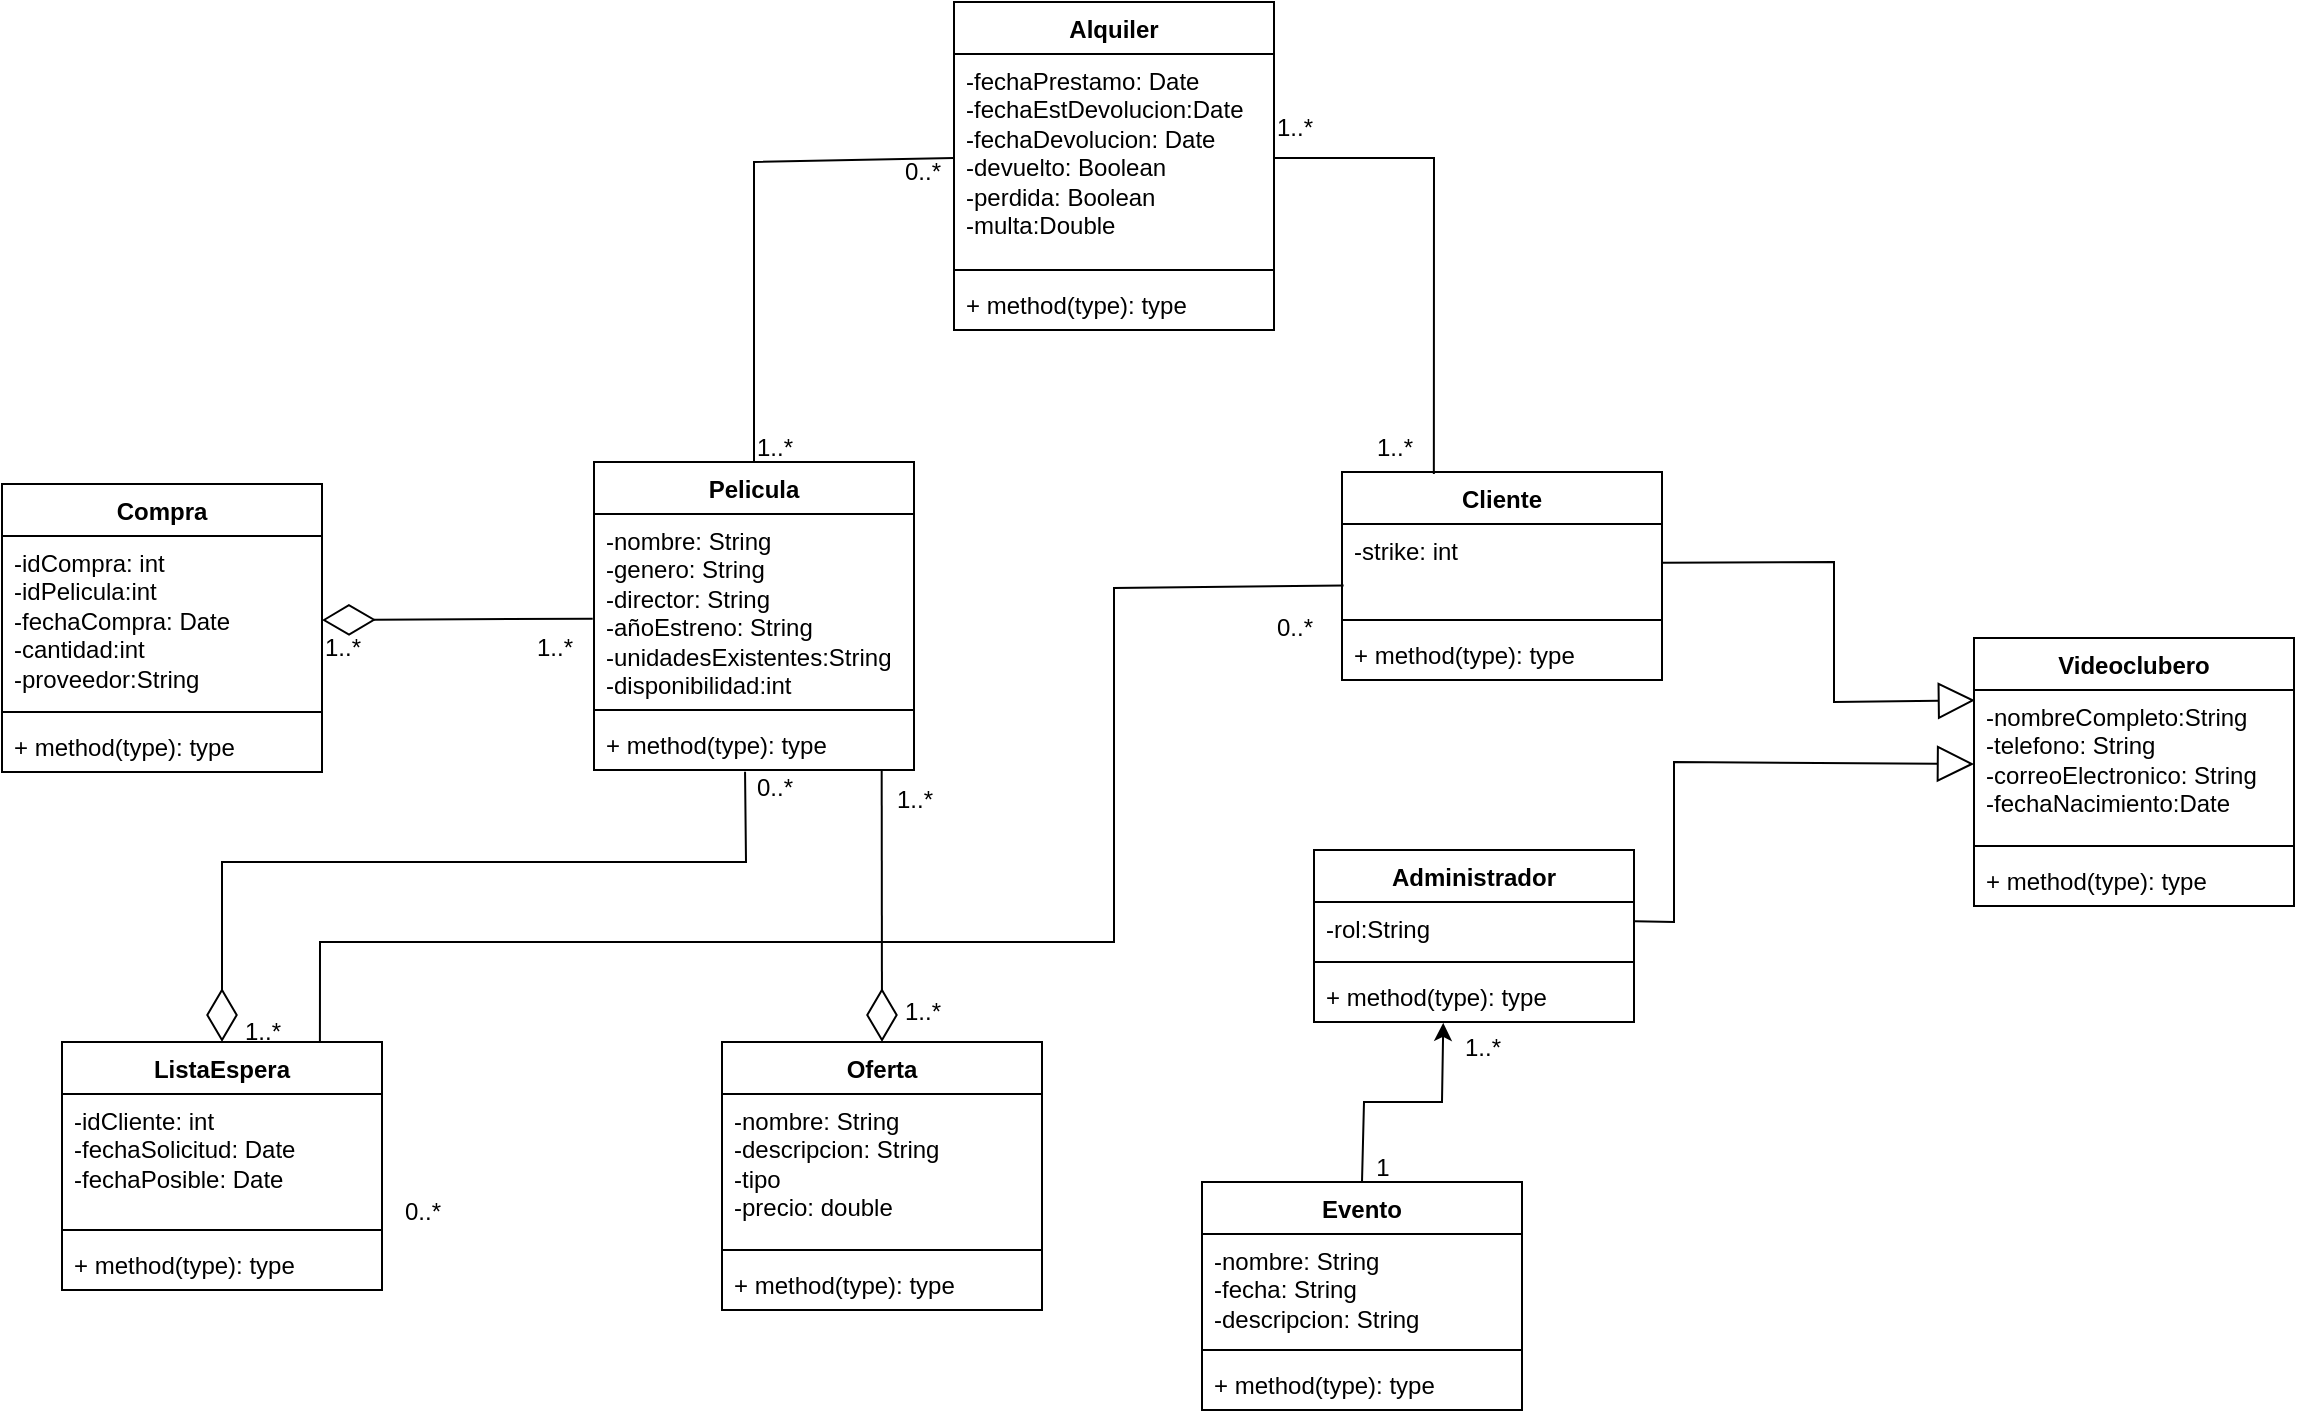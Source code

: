 <mxfile version="24.7.8">
  <diagram name="Página-1" id="vls6u_kaG9pBB_KCS8Nl">
    <mxGraphModel dx="662" dy="1523" grid="1" gridSize="10" guides="1" tooltips="1" connect="1" arrows="1" fold="1" page="1" pageScale="1" pageWidth="827" pageHeight="1169" math="0" shadow="0">
      <root>
        <mxCell id="0" />
        <mxCell id="1" parent="0" />
        <mxCell id="8tFzFH8piLX-UxsuMstV-1" value="Pelicula" style="swimlane;fontStyle=1;align=center;verticalAlign=top;childLayout=stackLayout;horizontal=1;startSize=26;horizontalStack=0;resizeParent=1;resizeParentMax=0;resizeLast=0;collapsible=1;marginBottom=0;whiteSpace=wrap;html=1;" parent="1" vertex="1">
          <mxGeometry x="376" y="120" width="160" height="154" as="geometry" />
        </mxCell>
        <mxCell id="8tFzFH8piLX-UxsuMstV-2" value="-nombre: String&lt;div&gt;-genero: String&lt;/div&gt;&lt;div&gt;-director: String&lt;/div&gt;&lt;div&gt;-añoEstreno: String&lt;/div&gt;&lt;div&gt;-unidadesExistentes:String&lt;/div&gt;&lt;div&gt;-disponibilidad:int&lt;/div&gt;" style="text;strokeColor=none;fillColor=none;align=left;verticalAlign=top;spacingLeft=4;spacingRight=4;overflow=hidden;rotatable=0;points=[[0,0.5],[1,0.5]];portConstraint=eastwest;whiteSpace=wrap;html=1;" parent="8tFzFH8piLX-UxsuMstV-1" vertex="1">
          <mxGeometry y="26" width="160" height="94" as="geometry" />
        </mxCell>
        <mxCell id="8tFzFH8piLX-UxsuMstV-3" value="" style="line;strokeWidth=1;fillColor=none;align=left;verticalAlign=middle;spacingTop=-1;spacingLeft=3;spacingRight=3;rotatable=0;labelPosition=right;points=[];portConstraint=eastwest;strokeColor=inherit;" parent="8tFzFH8piLX-UxsuMstV-1" vertex="1">
          <mxGeometry y="120" width="160" height="8" as="geometry" />
        </mxCell>
        <mxCell id="8tFzFH8piLX-UxsuMstV-4" value="+ method(type): type" style="text;strokeColor=none;fillColor=none;align=left;verticalAlign=top;spacingLeft=4;spacingRight=4;overflow=hidden;rotatable=0;points=[[0,0.5],[1,0.5]];portConstraint=eastwest;whiteSpace=wrap;html=1;" parent="8tFzFH8piLX-UxsuMstV-1" vertex="1">
          <mxGeometry y="128" width="160" height="26" as="geometry" />
        </mxCell>
        <mxCell id="8tFzFH8piLX-UxsuMstV-5" value="Cliente" style="swimlane;fontStyle=1;align=center;verticalAlign=top;childLayout=stackLayout;horizontal=1;startSize=26;horizontalStack=0;resizeParent=1;resizeParentMax=0;resizeLast=0;collapsible=1;marginBottom=0;whiteSpace=wrap;html=1;" parent="1" vertex="1">
          <mxGeometry x="750" y="125" width="160" height="104" as="geometry" />
        </mxCell>
        <mxCell id="8tFzFH8piLX-UxsuMstV-6" value="&lt;div&gt;-strike: int&lt;/div&gt;" style="text;strokeColor=none;fillColor=none;align=left;verticalAlign=top;spacingLeft=4;spacingRight=4;overflow=hidden;rotatable=0;points=[[0,0.5],[1,0.5]];portConstraint=eastwest;whiteSpace=wrap;html=1;" parent="8tFzFH8piLX-UxsuMstV-5" vertex="1">
          <mxGeometry y="26" width="160" height="44" as="geometry" />
        </mxCell>
        <mxCell id="8tFzFH8piLX-UxsuMstV-7" value="" style="line;strokeWidth=1;fillColor=none;align=left;verticalAlign=middle;spacingTop=-1;spacingLeft=3;spacingRight=3;rotatable=0;labelPosition=right;points=[];portConstraint=eastwest;strokeColor=inherit;" parent="8tFzFH8piLX-UxsuMstV-5" vertex="1">
          <mxGeometry y="70" width="160" height="8" as="geometry" />
        </mxCell>
        <mxCell id="8tFzFH8piLX-UxsuMstV-8" value="+ method(type): type" style="text;strokeColor=none;fillColor=none;align=left;verticalAlign=top;spacingLeft=4;spacingRight=4;overflow=hidden;rotatable=0;points=[[0,0.5],[1,0.5]];portConstraint=eastwest;whiteSpace=wrap;html=1;" parent="8tFzFH8piLX-UxsuMstV-5" vertex="1">
          <mxGeometry y="78" width="160" height="26" as="geometry" />
        </mxCell>
        <mxCell id="8tFzFH8piLX-UxsuMstV-13" value="Alquiler" style="swimlane;fontStyle=1;align=center;verticalAlign=top;childLayout=stackLayout;horizontal=1;startSize=26;horizontalStack=0;resizeParent=1;resizeParentMax=0;resizeLast=0;collapsible=1;marginBottom=0;whiteSpace=wrap;html=1;" parent="1" vertex="1">
          <mxGeometry x="556" y="-110" width="160" height="164" as="geometry" />
        </mxCell>
        <mxCell id="8tFzFH8piLX-UxsuMstV-14" value="-fechaPrestamo: Date&lt;div&gt;-fechaEstDevolucion:Date&lt;/div&gt;&lt;div&gt;-fechaDevolucion: Date&lt;/div&gt;&lt;div&gt;-devuelto: Boolean&lt;/div&gt;&lt;div&gt;-perdida: Boolean&lt;/div&gt;&lt;div&gt;-multa:Double&lt;/div&gt;" style="text;strokeColor=none;fillColor=none;align=left;verticalAlign=top;spacingLeft=4;spacingRight=4;overflow=hidden;rotatable=0;points=[[0,0.5],[1,0.5]];portConstraint=eastwest;whiteSpace=wrap;html=1;" parent="8tFzFH8piLX-UxsuMstV-13" vertex="1">
          <mxGeometry y="26" width="160" height="104" as="geometry" />
        </mxCell>
        <mxCell id="8tFzFH8piLX-UxsuMstV-15" value="" style="line;strokeWidth=1;fillColor=none;align=left;verticalAlign=middle;spacingTop=-1;spacingLeft=3;spacingRight=3;rotatable=0;labelPosition=right;points=[];portConstraint=eastwest;strokeColor=inherit;" parent="8tFzFH8piLX-UxsuMstV-13" vertex="1">
          <mxGeometry y="130" width="160" height="8" as="geometry" />
        </mxCell>
        <mxCell id="8tFzFH8piLX-UxsuMstV-16" value="+ method(type): type" style="text;strokeColor=none;fillColor=none;align=left;verticalAlign=top;spacingLeft=4;spacingRight=4;overflow=hidden;rotatable=0;points=[[0,0.5],[1,0.5]];portConstraint=eastwest;whiteSpace=wrap;html=1;" parent="8tFzFH8piLX-UxsuMstV-13" vertex="1">
          <mxGeometry y="138" width="160" height="26" as="geometry" />
        </mxCell>
        <mxCell id="8tFzFH8piLX-UxsuMstV-17" value="ListaEspera" style="swimlane;fontStyle=1;align=center;verticalAlign=top;childLayout=stackLayout;horizontal=1;startSize=26;horizontalStack=0;resizeParent=1;resizeParentMax=0;resizeLast=0;collapsible=1;marginBottom=0;whiteSpace=wrap;html=1;" parent="1" vertex="1">
          <mxGeometry x="110" y="410" width="160" height="124" as="geometry" />
        </mxCell>
        <mxCell id="8tFzFH8piLX-UxsuMstV-18" value="-idCliente: int&lt;div&gt;-fechaSolicitud: Date&lt;/div&gt;&lt;div&gt;-fechaPosible: Date&lt;/div&gt;" style="text;strokeColor=none;fillColor=none;align=left;verticalAlign=top;spacingLeft=4;spacingRight=4;overflow=hidden;rotatable=0;points=[[0,0.5],[1,0.5]];portConstraint=eastwest;whiteSpace=wrap;html=1;" parent="8tFzFH8piLX-UxsuMstV-17" vertex="1">
          <mxGeometry y="26" width="160" height="64" as="geometry" />
        </mxCell>
        <mxCell id="8tFzFH8piLX-UxsuMstV-19" value="" style="line;strokeWidth=1;fillColor=none;align=left;verticalAlign=middle;spacingTop=-1;spacingLeft=3;spacingRight=3;rotatable=0;labelPosition=right;points=[];portConstraint=eastwest;strokeColor=inherit;" parent="8tFzFH8piLX-UxsuMstV-17" vertex="1">
          <mxGeometry y="90" width="160" height="8" as="geometry" />
        </mxCell>
        <mxCell id="8tFzFH8piLX-UxsuMstV-20" value="+ method(type): type" style="text;strokeColor=none;fillColor=none;align=left;verticalAlign=top;spacingLeft=4;spacingRight=4;overflow=hidden;rotatable=0;points=[[0,0.5],[1,0.5]];portConstraint=eastwest;whiteSpace=wrap;html=1;" parent="8tFzFH8piLX-UxsuMstV-17" vertex="1">
          <mxGeometry y="98" width="160" height="26" as="geometry" />
        </mxCell>
        <mxCell id="8tFzFH8piLX-UxsuMstV-26" value="Compra" style="swimlane;fontStyle=1;align=center;verticalAlign=top;childLayout=stackLayout;horizontal=1;startSize=26;horizontalStack=0;resizeParent=1;resizeParentMax=0;resizeLast=0;collapsible=1;marginBottom=0;whiteSpace=wrap;html=1;" parent="1" vertex="1">
          <mxGeometry x="80" y="131" width="160" height="144" as="geometry" />
        </mxCell>
        <mxCell id="8tFzFH8piLX-UxsuMstV-27" value="-idCompra: int&lt;div&gt;-idPelicula:int&lt;/div&gt;&lt;div&gt;-fechaCompra: Date&lt;/div&gt;&lt;div&gt;-cantidad:int&lt;/div&gt;&lt;div&gt;-proveedor:String&lt;/div&gt;" style="text;strokeColor=none;fillColor=none;align=left;verticalAlign=top;spacingLeft=4;spacingRight=4;overflow=hidden;rotatable=0;points=[[0,0.5],[1,0.5]];portConstraint=eastwest;whiteSpace=wrap;html=1;" parent="8tFzFH8piLX-UxsuMstV-26" vertex="1">
          <mxGeometry y="26" width="160" height="84" as="geometry" />
        </mxCell>
        <mxCell id="8tFzFH8piLX-UxsuMstV-28" value="" style="line;strokeWidth=1;fillColor=none;align=left;verticalAlign=middle;spacingTop=-1;spacingLeft=3;spacingRight=3;rotatable=0;labelPosition=right;points=[];portConstraint=eastwest;strokeColor=inherit;" parent="8tFzFH8piLX-UxsuMstV-26" vertex="1">
          <mxGeometry y="110" width="160" height="8" as="geometry" />
        </mxCell>
        <mxCell id="8tFzFH8piLX-UxsuMstV-29" value="+ method(type): type" style="text;strokeColor=none;fillColor=none;align=left;verticalAlign=top;spacingLeft=4;spacingRight=4;overflow=hidden;rotatable=0;points=[[0,0.5],[1,0.5]];portConstraint=eastwest;whiteSpace=wrap;html=1;" parent="8tFzFH8piLX-UxsuMstV-26" vertex="1">
          <mxGeometry y="118" width="160" height="26" as="geometry" />
        </mxCell>
        <mxCell id="8tFzFH8piLX-UxsuMstV-30" value="" style="endArrow=diamondThin;endFill=0;endSize=24;html=1;rounded=0;exitX=0.472;exitY=1.034;exitDx=0;exitDy=0;exitPerimeter=0;entryX=0.5;entryY=0;entryDx=0;entryDy=0;" parent="1" source="8tFzFH8piLX-UxsuMstV-4" target="8tFzFH8piLX-UxsuMstV-17" edge="1">
          <mxGeometry width="160" relative="1" as="geometry">
            <mxPoint x="516" y="320" as="sourcePoint" />
            <mxPoint x="676" y="320" as="targetPoint" />
            <Array as="points">
              <mxPoint x="452" y="320" />
              <mxPoint x="190" y="320" />
            </Array>
          </mxGeometry>
        </mxCell>
        <mxCell id="8tFzFH8piLX-UxsuMstV-31" value="0..*" style="text;html=1;align=center;verticalAlign=middle;resizable=0;points=[];autosize=1;strokeColor=none;fillColor=none;" parent="1" vertex="1">
          <mxGeometry x="446" y="268" width="40" height="30" as="geometry" />
        </mxCell>
        <mxCell id="8tFzFH8piLX-UxsuMstV-32" value="1..*" style="text;html=1;align=center;verticalAlign=middle;resizable=0;points=[];autosize=1;strokeColor=none;fillColor=none;" parent="1" vertex="1">
          <mxGeometry x="190" y="390" width="40" height="30" as="geometry" />
        </mxCell>
        <mxCell id="8tFzFH8piLX-UxsuMstV-33" value="" style="endArrow=none;html=1;rounded=0;entryX=0.005;entryY=0.699;entryDx=0;entryDy=0;exitX=0.806;exitY=-0.003;exitDx=0;exitDy=0;exitPerimeter=0;entryPerimeter=0;" parent="1" source="8tFzFH8piLX-UxsuMstV-17" target="8tFzFH8piLX-UxsuMstV-6" edge="1">
          <mxGeometry width="50" height="50" relative="1" as="geometry">
            <mxPoint x="636" y="360" as="sourcePoint" />
            <mxPoint x="686" y="310" as="targetPoint" />
            <Array as="points">
              <mxPoint x="239" y="360" />
              <mxPoint x="636" y="360" />
              <mxPoint x="636" y="183" />
            </Array>
          </mxGeometry>
        </mxCell>
        <mxCell id="8tFzFH8piLX-UxsuMstV-34" value="0..*" style="text;html=1;align=center;verticalAlign=middle;resizable=0;points=[];autosize=1;strokeColor=none;fillColor=none;" parent="1" vertex="1">
          <mxGeometry x="706" y="188" width="40" height="30" as="geometry" />
        </mxCell>
        <mxCell id="8tFzFH8piLX-UxsuMstV-35" value="0..*" style="text;html=1;align=center;verticalAlign=middle;resizable=0;points=[];autosize=1;strokeColor=none;fillColor=none;" parent="1" vertex="1">
          <mxGeometry x="270" y="480" width="40" height="30" as="geometry" />
        </mxCell>
        <mxCell id="8tFzFH8piLX-UxsuMstV-41" value="Administrador" style="swimlane;fontStyle=1;align=center;verticalAlign=top;childLayout=stackLayout;horizontal=1;startSize=26;horizontalStack=0;resizeParent=1;resizeParentMax=0;resizeLast=0;collapsible=1;marginBottom=0;whiteSpace=wrap;html=1;" parent="1" vertex="1">
          <mxGeometry x="736" y="314" width="160" height="86" as="geometry" />
        </mxCell>
        <mxCell id="8tFzFH8piLX-UxsuMstV-42" value="-rol:String" style="text;strokeColor=none;fillColor=none;align=left;verticalAlign=top;spacingLeft=4;spacingRight=4;overflow=hidden;rotatable=0;points=[[0,0.5],[1,0.5]];portConstraint=eastwest;whiteSpace=wrap;html=1;" parent="8tFzFH8piLX-UxsuMstV-41" vertex="1">
          <mxGeometry y="26" width="160" height="26" as="geometry" />
        </mxCell>
        <mxCell id="8tFzFH8piLX-UxsuMstV-43" value="" style="line;strokeWidth=1;fillColor=none;align=left;verticalAlign=middle;spacingTop=-1;spacingLeft=3;spacingRight=3;rotatable=0;labelPosition=right;points=[];portConstraint=eastwest;strokeColor=inherit;" parent="8tFzFH8piLX-UxsuMstV-41" vertex="1">
          <mxGeometry y="52" width="160" height="8" as="geometry" />
        </mxCell>
        <mxCell id="8tFzFH8piLX-UxsuMstV-44" value="+ method(type): type" style="text;strokeColor=none;fillColor=none;align=left;verticalAlign=top;spacingLeft=4;spacingRight=4;overflow=hidden;rotatable=0;points=[[0,0.5],[1,0.5]];portConstraint=eastwest;whiteSpace=wrap;html=1;" parent="8tFzFH8piLX-UxsuMstV-41" vertex="1">
          <mxGeometry y="60" width="160" height="26" as="geometry" />
        </mxCell>
        <mxCell id="8tFzFH8piLX-UxsuMstV-45" value="Videoclubero" style="swimlane;fontStyle=1;align=center;verticalAlign=top;childLayout=stackLayout;horizontal=1;startSize=26;horizontalStack=0;resizeParent=1;resizeParentMax=0;resizeLast=0;collapsible=1;marginBottom=0;whiteSpace=wrap;html=1;" parent="1" vertex="1">
          <mxGeometry x="1066" y="208" width="160" height="134" as="geometry" />
        </mxCell>
        <mxCell id="8tFzFH8piLX-UxsuMstV-46" value="-nombreCompleto:String&lt;div&gt;-telefono: String&lt;/div&gt;&lt;div&gt;-correoElectronico: String&lt;/div&gt;&lt;div&gt;-fechaNacimiento:Date&lt;/div&gt;" style="text;strokeColor=none;fillColor=none;align=left;verticalAlign=top;spacingLeft=4;spacingRight=4;overflow=hidden;rotatable=0;points=[[0,0.5],[1,0.5]];portConstraint=eastwest;whiteSpace=wrap;html=1;" parent="8tFzFH8piLX-UxsuMstV-45" vertex="1">
          <mxGeometry y="26" width="160" height="74" as="geometry" />
        </mxCell>
        <mxCell id="8tFzFH8piLX-UxsuMstV-47" value="" style="line;strokeWidth=1;fillColor=none;align=left;verticalAlign=middle;spacingTop=-1;spacingLeft=3;spacingRight=3;rotatable=0;labelPosition=right;points=[];portConstraint=eastwest;strokeColor=inherit;" parent="8tFzFH8piLX-UxsuMstV-45" vertex="1">
          <mxGeometry y="100" width="160" height="8" as="geometry" />
        </mxCell>
        <mxCell id="8tFzFH8piLX-UxsuMstV-48" value="+ method(type): type" style="text;strokeColor=none;fillColor=none;align=left;verticalAlign=top;spacingLeft=4;spacingRight=4;overflow=hidden;rotatable=0;points=[[0,0.5],[1,0.5]];portConstraint=eastwest;whiteSpace=wrap;html=1;" parent="8tFzFH8piLX-UxsuMstV-45" vertex="1">
          <mxGeometry y="108" width="160" height="26" as="geometry" />
        </mxCell>
        <mxCell id="8tFzFH8piLX-UxsuMstV-49" value="" style="endArrow=block;endSize=16;endFill=0;html=1;rounded=0;exitX=1.003;exitY=0.369;exitDx=0;exitDy=0;exitPerimeter=0;entryX=0;entryY=0.5;entryDx=0;entryDy=0;" parent="1" source="8tFzFH8piLX-UxsuMstV-42" target="8tFzFH8piLX-UxsuMstV-46" edge="1">
          <mxGeometry width="160" relative="1" as="geometry">
            <mxPoint x="886" y="480" as="sourcePoint" />
            <mxPoint x="976" y="280" as="targetPoint" />
            <Array as="points">
              <mxPoint x="916" y="350" />
              <mxPoint x="916" y="270" />
            </Array>
          </mxGeometry>
        </mxCell>
        <mxCell id="8tFzFH8piLX-UxsuMstV-50" value="" style="endArrow=block;endSize=16;endFill=0;html=1;rounded=0;exitX=1;exitY=0.441;exitDx=0;exitDy=0;exitPerimeter=0;entryX=0.003;entryY=0.07;entryDx=0;entryDy=0;entryPerimeter=0;" parent="1" source="8tFzFH8piLX-UxsuMstV-6" target="8tFzFH8piLX-UxsuMstV-46" edge="1">
          <mxGeometry width="160" relative="1" as="geometry">
            <mxPoint x="916" y="190" as="sourcePoint" />
            <mxPoint x="1076" y="190" as="targetPoint" />
            <Array as="points">
              <mxPoint x="996" y="170" />
              <mxPoint x="996" y="240" />
            </Array>
          </mxGeometry>
        </mxCell>
        <mxCell id="8tFzFH8piLX-UxsuMstV-51" value="" style="endArrow=none;html=1;rounded=0;exitX=1;exitY=0.5;exitDx=0;exitDy=0;entryX=0.287;entryY=0.01;entryDx=0;entryDy=0;entryPerimeter=0;" parent="1" source="8tFzFH8piLX-UxsuMstV-14" target="8tFzFH8piLX-UxsuMstV-5" edge="1">
          <mxGeometry width="50" height="50" relative="1" as="geometry">
            <mxPoint x="796" y="30" as="sourcePoint" />
            <mxPoint x="796" y="90" as="targetPoint" />
            <Array as="points">
              <mxPoint x="796" y="-32" />
            </Array>
          </mxGeometry>
        </mxCell>
        <mxCell id="8tFzFH8piLX-UxsuMstV-52" value="1..*" style="text;html=1;align=center;verticalAlign=middle;resizable=0;points=[];autosize=1;strokeColor=none;fillColor=none;" parent="1" vertex="1">
          <mxGeometry x="756" y="98" width="40" height="30" as="geometry" />
        </mxCell>
        <mxCell id="8tFzFH8piLX-UxsuMstV-53" value="1..*" style="text;html=1;align=center;verticalAlign=middle;resizable=0;points=[];autosize=1;strokeColor=none;fillColor=none;" parent="1" vertex="1">
          <mxGeometry x="706" y="-62" width="40" height="30" as="geometry" />
        </mxCell>
        <mxCell id="8tFzFH8piLX-UxsuMstV-54" value="" style="endArrow=none;html=1;rounded=0;exitX=0.5;exitY=0;exitDx=0;exitDy=0;entryX=0;entryY=0.5;entryDx=0;entryDy=0;" parent="1" source="8tFzFH8piLX-UxsuMstV-1" target="8tFzFH8piLX-UxsuMstV-14" edge="1">
          <mxGeometry width="50" height="50" relative="1" as="geometry">
            <mxPoint x="406" y="20" as="sourcePoint" />
            <mxPoint x="456" y="-30" as="targetPoint" />
            <Array as="points">
              <mxPoint x="456" y="-30" />
            </Array>
          </mxGeometry>
        </mxCell>
        <mxCell id="8tFzFH8piLX-UxsuMstV-55" value="1..*" style="text;html=1;align=center;verticalAlign=middle;resizable=0;points=[];autosize=1;strokeColor=none;fillColor=none;" parent="1" vertex="1">
          <mxGeometry x="446" y="98" width="40" height="30" as="geometry" />
        </mxCell>
        <mxCell id="8tFzFH8piLX-UxsuMstV-56" value="0..*" style="text;html=1;align=center;verticalAlign=middle;resizable=0;points=[];autosize=1;strokeColor=none;fillColor=none;" parent="1" vertex="1">
          <mxGeometry x="520" y="-40" width="40" height="30" as="geometry" />
        </mxCell>
        <mxCell id="Fuut8z3mn5klGE0FjHc5-1" value="" style="endArrow=diamondThin;endFill=0;endSize=24;html=1;rounded=0;entryX=1;entryY=0.5;entryDx=0;entryDy=0;exitX=-0.004;exitY=0.557;exitDx=0;exitDy=0;exitPerimeter=0;" parent="1" source="8tFzFH8piLX-UxsuMstV-2" target="8tFzFH8piLX-UxsuMstV-27" edge="1">
          <mxGeometry width="160" relative="1" as="geometry">
            <mxPoint x="190" y="330" as="sourcePoint" />
            <mxPoint x="350" y="330" as="targetPoint" />
          </mxGeometry>
        </mxCell>
        <mxCell id="Fuut8z3mn5klGE0FjHc5-2" value="1..*" style="text;html=1;align=center;verticalAlign=middle;resizable=0;points=[];autosize=1;strokeColor=none;fillColor=none;" parent="1" vertex="1">
          <mxGeometry x="230" y="198" width="40" height="30" as="geometry" />
        </mxCell>
        <mxCell id="Fuut8z3mn5klGE0FjHc5-3" value="1..*" style="text;html=1;align=center;verticalAlign=middle;resizable=0;points=[];autosize=1;strokeColor=none;fillColor=none;" parent="1" vertex="1">
          <mxGeometry x="336" y="198" width="40" height="30" as="geometry" />
        </mxCell>
        <mxCell id="h8BRvrNe6_YmKsj8cWOH-1" value="Oferta" style="swimlane;fontStyle=1;align=center;verticalAlign=top;childLayout=stackLayout;horizontal=1;startSize=26;horizontalStack=0;resizeParent=1;resizeParentMax=0;resizeLast=0;collapsible=1;marginBottom=0;whiteSpace=wrap;html=1;" vertex="1" parent="1">
          <mxGeometry x="440" y="410" width="160" height="134" as="geometry" />
        </mxCell>
        <mxCell id="h8BRvrNe6_YmKsj8cWOH-2" value="-nombre: String&lt;div&gt;-descripcion: String&lt;/div&gt;&lt;div&gt;-tipo&lt;/div&gt;&lt;div&gt;-precio: double&lt;/div&gt;" style="text;strokeColor=none;fillColor=none;align=left;verticalAlign=top;spacingLeft=4;spacingRight=4;overflow=hidden;rotatable=0;points=[[0,0.5],[1,0.5]];portConstraint=eastwest;whiteSpace=wrap;html=1;" vertex="1" parent="h8BRvrNe6_YmKsj8cWOH-1">
          <mxGeometry y="26" width="160" height="74" as="geometry" />
        </mxCell>
        <mxCell id="h8BRvrNe6_YmKsj8cWOH-3" value="" style="line;strokeWidth=1;fillColor=none;align=left;verticalAlign=middle;spacingTop=-1;spacingLeft=3;spacingRight=3;rotatable=0;labelPosition=right;points=[];portConstraint=eastwest;strokeColor=inherit;" vertex="1" parent="h8BRvrNe6_YmKsj8cWOH-1">
          <mxGeometry y="100" width="160" height="8" as="geometry" />
        </mxCell>
        <mxCell id="h8BRvrNe6_YmKsj8cWOH-4" value="+ method(type): type" style="text;strokeColor=none;fillColor=none;align=left;verticalAlign=top;spacingLeft=4;spacingRight=4;overflow=hidden;rotatable=0;points=[[0,0.5],[1,0.5]];portConstraint=eastwest;whiteSpace=wrap;html=1;" vertex="1" parent="h8BRvrNe6_YmKsj8cWOH-1">
          <mxGeometry y="108" width="160" height="26" as="geometry" />
        </mxCell>
        <mxCell id="h8BRvrNe6_YmKsj8cWOH-5" value="" style="endArrow=diamondThin;endFill=0;endSize=24;html=1;rounded=0;entryX=0.5;entryY=0;entryDx=0;entryDy=0;exitX=0.899;exitY=1.012;exitDx=0;exitDy=0;exitPerimeter=0;" edge="1" parent="1" source="8tFzFH8piLX-UxsuMstV-4" target="h8BRvrNe6_YmKsj8cWOH-1">
          <mxGeometry width="160" relative="1" as="geometry">
            <mxPoint x="440" y="380" as="sourcePoint" />
            <mxPoint x="600" y="380" as="targetPoint" />
          </mxGeometry>
        </mxCell>
        <mxCell id="h8BRvrNe6_YmKsj8cWOH-6" value="1..*" style="text;html=1;align=center;verticalAlign=middle;resizable=0;points=[];autosize=1;strokeColor=none;fillColor=none;" vertex="1" parent="1">
          <mxGeometry x="516" y="274" width="40" height="30" as="geometry" />
        </mxCell>
        <mxCell id="h8BRvrNe6_YmKsj8cWOH-7" value="1..*" style="text;html=1;align=center;verticalAlign=middle;resizable=0;points=[];autosize=1;strokeColor=none;fillColor=none;" vertex="1" parent="1">
          <mxGeometry x="520" y="380" width="40" height="30" as="geometry" />
        </mxCell>
        <mxCell id="h8BRvrNe6_YmKsj8cWOH-8" value="Evento" style="swimlane;fontStyle=1;align=center;verticalAlign=top;childLayout=stackLayout;horizontal=1;startSize=26;horizontalStack=0;resizeParent=1;resizeParentMax=0;resizeLast=0;collapsible=1;marginBottom=0;whiteSpace=wrap;html=1;" vertex="1" parent="1">
          <mxGeometry x="680" y="480" width="160" height="114" as="geometry" />
        </mxCell>
        <mxCell id="h8BRvrNe6_YmKsj8cWOH-9" value="-nombre: String&lt;div&gt;-fecha: String&lt;/div&gt;&lt;div&gt;-descripcion: String&lt;/div&gt;" style="text;strokeColor=none;fillColor=none;align=left;verticalAlign=top;spacingLeft=4;spacingRight=4;overflow=hidden;rotatable=0;points=[[0,0.5],[1,0.5]];portConstraint=eastwest;whiteSpace=wrap;html=1;" vertex="1" parent="h8BRvrNe6_YmKsj8cWOH-8">
          <mxGeometry y="26" width="160" height="54" as="geometry" />
        </mxCell>
        <mxCell id="h8BRvrNe6_YmKsj8cWOH-10" value="" style="line;strokeWidth=1;fillColor=none;align=left;verticalAlign=middle;spacingTop=-1;spacingLeft=3;spacingRight=3;rotatable=0;labelPosition=right;points=[];portConstraint=eastwest;strokeColor=inherit;" vertex="1" parent="h8BRvrNe6_YmKsj8cWOH-8">
          <mxGeometry y="80" width="160" height="8" as="geometry" />
        </mxCell>
        <mxCell id="h8BRvrNe6_YmKsj8cWOH-11" value="+ method(type): type" style="text;strokeColor=none;fillColor=none;align=left;verticalAlign=top;spacingLeft=4;spacingRight=4;overflow=hidden;rotatable=0;points=[[0,0.5],[1,0.5]];portConstraint=eastwest;whiteSpace=wrap;html=1;" vertex="1" parent="h8BRvrNe6_YmKsj8cWOH-8">
          <mxGeometry y="88" width="160" height="26" as="geometry" />
        </mxCell>
        <mxCell id="h8BRvrNe6_YmKsj8cWOH-13" value="" style="endArrow=classic;html=1;rounded=0;exitX=0.5;exitY=0;exitDx=0;exitDy=0;entryX=0.404;entryY=1.016;entryDx=0;entryDy=0;entryPerimeter=0;" edge="1" parent="1" source="h8BRvrNe6_YmKsj8cWOH-8" target="8tFzFH8piLX-UxsuMstV-44">
          <mxGeometry width="50" height="50" relative="1" as="geometry">
            <mxPoint x="910" y="520" as="sourcePoint" />
            <mxPoint x="960" y="470" as="targetPoint" />
            <Array as="points">
              <mxPoint x="761" y="440" />
              <mxPoint x="800" y="440" />
            </Array>
          </mxGeometry>
        </mxCell>
        <mxCell id="h8BRvrNe6_YmKsj8cWOH-14" value="1..*" style="text;html=1;align=center;verticalAlign=middle;resizable=0;points=[];autosize=1;strokeColor=none;fillColor=none;" vertex="1" parent="1">
          <mxGeometry x="800" y="398" width="40" height="30" as="geometry" />
        </mxCell>
        <mxCell id="h8BRvrNe6_YmKsj8cWOH-15" value="1" style="text;html=1;align=center;verticalAlign=middle;resizable=0;points=[];autosize=1;strokeColor=none;fillColor=none;" vertex="1" parent="1">
          <mxGeometry x="755" y="458" width="30" height="30" as="geometry" />
        </mxCell>
      </root>
    </mxGraphModel>
  </diagram>
</mxfile>
